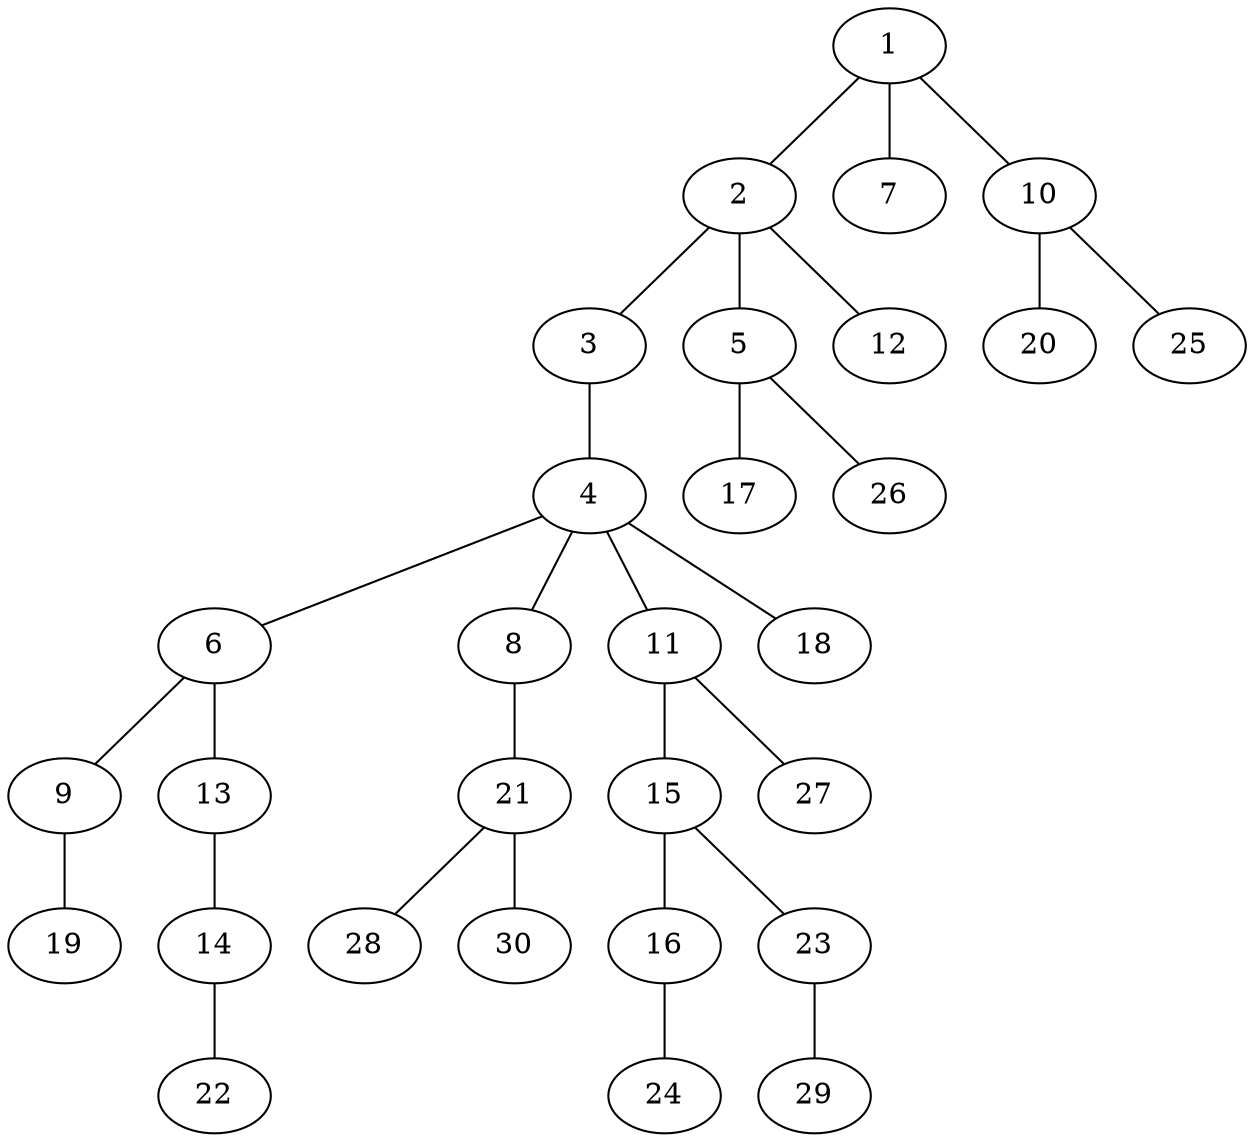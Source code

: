 graph graphname {1--2
1--7
1--10
2--3
2--5
2--12
3--4
4--6
4--8
4--11
4--18
5--17
5--26
6--9
6--13
8--21
9--19
10--20
10--25
11--15
11--27
13--14
14--22
15--16
15--23
16--24
21--28
21--30
23--29
}
